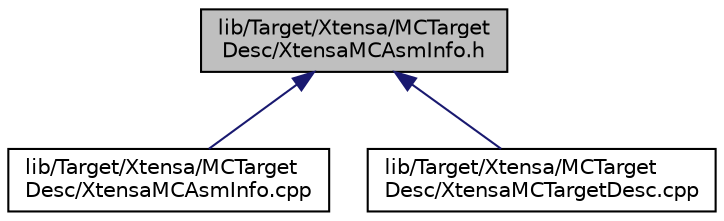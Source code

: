 digraph "lib/Target/Xtensa/MCTargetDesc/XtensaMCAsmInfo.h"
{
 // LATEX_PDF_SIZE
  bgcolor="transparent";
  edge [fontname="Helvetica",fontsize="10",labelfontname="Helvetica",labelfontsize="10"];
  node [fontname="Helvetica",fontsize="10",shape=record];
  Node1 [label="lib/Target/Xtensa/MCTarget\lDesc/XtensaMCAsmInfo.h",height=0.2,width=0.4,color="black", fillcolor="grey75", style="filled", fontcolor="black",tooltip=" "];
  Node1 -> Node2 [dir="back",color="midnightblue",fontsize="10",style="solid",fontname="Helvetica"];
  Node2 [label="lib/Target/Xtensa/MCTarget\lDesc/XtensaMCAsmInfo.cpp",height=0.2,width=0.4,color="black",URL="$XtensaMCAsmInfo_8cpp.html",tooltip=" "];
  Node1 -> Node3 [dir="back",color="midnightblue",fontsize="10",style="solid",fontname="Helvetica"];
  Node3 [label="lib/Target/Xtensa/MCTarget\lDesc/XtensaMCTargetDesc.cpp",height=0.2,width=0.4,color="black",URL="$XtensaMCTargetDesc_8cpp.html",tooltip=" "];
}
